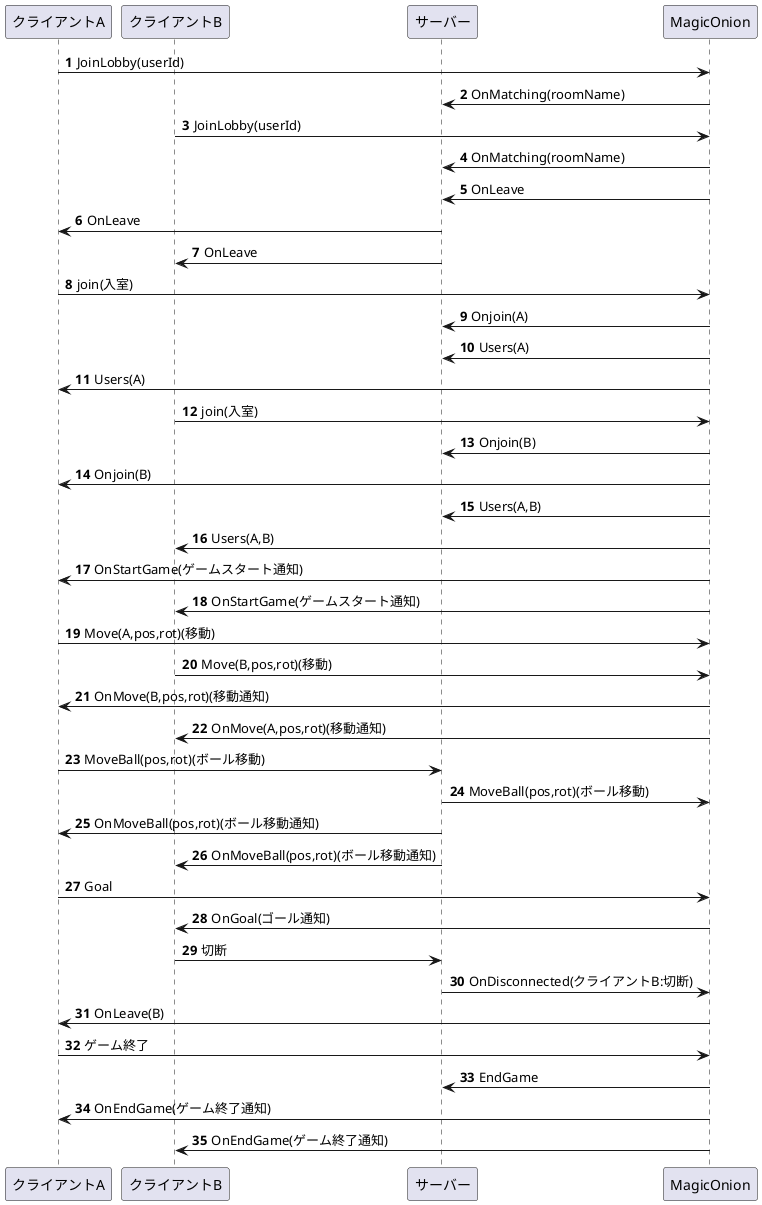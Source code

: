 @startuml
'botシーケンス図

participant クライアントA
participant クライアントB
participant サーバー
participant MagicOnion


autonumber

クライアントA -> MagicOnion:JoinLobby(userId)
MagicOnion -> サーバー:OnMatching(roomName)
クライアントB -> MagicOnion:JoinLobby(userId)
MagicOnion -> サーバー:OnMatching(roomName)

MagicOnion -> サーバー:OnLeave
サーバー -> クライアントA:OnLeave
サーバー -> クライアントB:OnLeave

クライアントA -> MagicOnion:join(入室)
サーバー <- MagicOnion:Onjoin(A)
サーバー <- MagicOnion:Users(A)
クライアントA <- MagicOnion:Users(A)
クライアントB -> MagicOnion:join(入室)
サーバー <- MagicOnion:Onjoin(B)
クライアントA <- MagicOnion:Onjoin(B)
サーバー <- MagicOnion:Users(A,B)
クライアントB <- MagicOnion:Users(A,B)

MagicOnion -> クライアントA:OnStartGame(ゲームスタート通知)
MagicOnion -> クライアントB:OnStartGame(ゲームスタート通知)

クライアントA -> MagicOnion:Move(A,pos,rot)(移動)
クライアントB -> MagicOnion:Move(B,pos,rot)(移動)
MagicOnion -> クライアントA:OnMove(B,pos,rot)(移動通知)
MagicOnion -> クライアントB:OnMove(A,pos,rot)(移動通知)

クライアントA -> サーバー:MoveBall(pos,rot)(ボール移動)
サーバー -> MagicOnion:MoveBall(pos,rot)(ボール移動)
サーバー -> クライアントA:OnMoveBall(pos,rot)(ボール移動通知)
サーバー -> クライアントB:OnMoveBall(pos,rot)(ボール移動通知)

クライアントA -> MagicOnion:Goal
MagicOnion -> クライアントB:OnGoal(ゴール通知)

クライアントB -> サーバー:切断
サーバー -> MagicOnion:OnDisconnected(クライアントB:切断)
MagicOnion -> クライアントA:OnLeave(B)

クライアントA -> MagicOnion:ゲーム終了
MagicOnion -> サーバー:EndGame
MagicOnion -> クライアントA:OnEndGame(ゲーム終了通知)
MagicOnion -> クライアントB:OnEndGame(ゲーム終了通知)

@enduml '